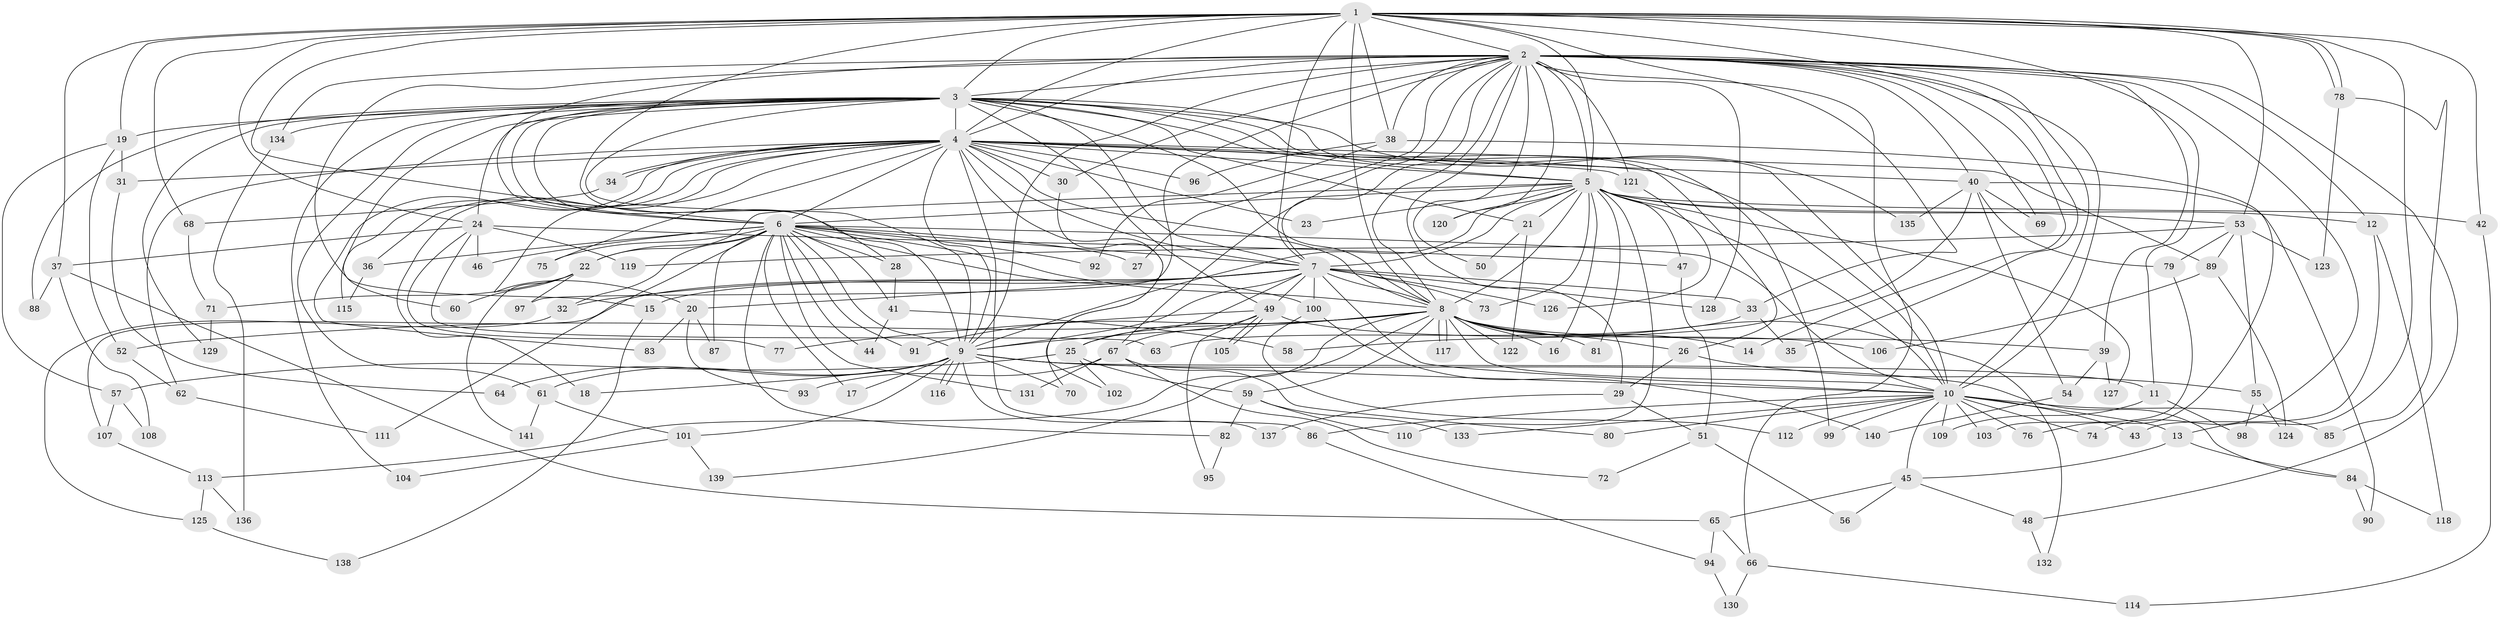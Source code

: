 // Generated by graph-tools (version 1.1) at 2025/49/03/09/25 03:49:36]
// undirected, 141 vertices, 307 edges
graph export_dot {
graph [start="1"]
  node [color=gray90,style=filled];
  1;
  2;
  3;
  4;
  5;
  6;
  7;
  8;
  9;
  10;
  11;
  12;
  13;
  14;
  15;
  16;
  17;
  18;
  19;
  20;
  21;
  22;
  23;
  24;
  25;
  26;
  27;
  28;
  29;
  30;
  31;
  32;
  33;
  34;
  35;
  36;
  37;
  38;
  39;
  40;
  41;
  42;
  43;
  44;
  45;
  46;
  47;
  48;
  49;
  50;
  51;
  52;
  53;
  54;
  55;
  56;
  57;
  58;
  59;
  60;
  61;
  62;
  63;
  64;
  65;
  66;
  67;
  68;
  69;
  70;
  71;
  72;
  73;
  74;
  75;
  76;
  77;
  78;
  79;
  80;
  81;
  82;
  83;
  84;
  85;
  86;
  87;
  88;
  89;
  90;
  91;
  92;
  93;
  94;
  95;
  96;
  97;
  98;
  99;
  100;
  101;
  102;
  103;
  104;
  105;
  106;
  107;
  108;
  109;
  110;
  111;
  112;
  113;
  114;
  115;
  116;
  117;
  118;
  119;
  120;
  121;
  122;
  123;
  124;
  125;
  126;
  127;
  128;
  129;
  130;
  131;
  132;
  133;
  134;
  135;
  136;
  137;
  138;
  139;
  140;
  141;
  1 -- 2;
  1 -- 3;
  1 -- 4;
  1 -- 5;
  1 -- 6;
  1 -- 7;
  1 -- 8;
  1 -- 9;
  1 -- 10;
  1 -- 11;
  1 -- 13;
  1 -- 19;
  1 -- 24;
  1 -- 33;
  1 -- 37;
  1 -- 38;
  1 -- 42;
  1 -- 53;
  1 -- 68;
  1 -- 78;
  1 -- 78;
  2 -- 3;
  2 -- 4;
  2 -- 5;
  2 -- 6;
  2 -- 7;
  2 -- 8;
  2 -- 9;
  2 -- 10;
  2 -- 12;
  2 -- 14;
  2 -- 15;
  2 -- 27;
  2 -- 29;
  2 -- 30;
  2 -- 35;
  2 -- 38;
  2 -- 39;
  2 -- 40;
  2 -- 48;
  2 -- 50;
  2 -- 66;
  2 -- 67;
  2 -- 69;
  2 -- 74;
  2 -- 97;
  2 -- 120;
  2 -- 121;
  2 -- 128;
  2 -- 134;
  3 -- 4;
  3 -- 5;
  3 -- 6;
  3 -- 7;
  3 -- 8;
  3 -- 9;
  3 -- 10;
  3 -- 19;
  3 -- 21;
  3 -- 24;
  3 -- 26;
  3 -- 28;
  3 -- 49;
  3 -- 60;
  3 -- 61;
  3 -- 88;
  3 -- 99;
  3 -- 104;
  3 -- 129;
  3 -- 134;
  3 -- 135;
  4 -- 5;
  4 -- 6;
  4 -- 7;
  4 -- 8;
  4 -- 9;
  4 -- 10;
  4 -- 18;
  4 -- 20;
  4 -- 23;
  4 -- 30;
  4 -- 31;
  4 -- 34;
  4 -- 34;
  4 -- 36;
  4 -- 40;
  4 -- 62;
  4 -- 75;
  4 -- 83;
  4 -- 86;
  4 -- 89;
  4 -- 96;
  4 -- 102;
  4 -- 115;
  4 -- 121;
  5 -- 6;
  5 -- 7;
  5 -- 8;
  5 -- 9;
  5 -- 10;
  5 -- 12;
  5 -- 16;
  5 -- 21;
  5 -- 22;
  5 -- 23;
  5 -- 42;
  5 -- 47;
  5 -- 53;
  5 -- 73;
  5 -- 81;
  5 -- 110;
  5 -- 120;
  5 -- 127;
  6 -- 7;
  6 -- 8;
  6 -- 9;
  6 -- 10;
  6 -- 17;
  6 -- 22;
  6 -- 27;
  6 -- 28;
  6 -- 32;
  6 -- 36;
  6 -- 41;
  6 -- 44;
  6 -- 46;
  6 -- 75;
  6 -- 82;
  6 -- 87;
  6 -- 91;
  6 -- 92;
  6 -- 100;
  6 -- 111;
  6 -- 131;
  7 -- 8;
  7 -- 9;
  7 -- 10;
  7 -- 15;
  7 -- 20;
  7 -- 25;
  7 -- 32;
  7 -- 33;
  7 -- 49;
  7 -- 73;
  7 -- 100;
  7 -- 107;
  7 -- 126;
  7 -- 128;
  8 -- 9;
  8 -- 10;
  8 -- 14;
  8 -- 16;
  8 -- 25;
  8 -- 26;
  8 -- 39;
  8 -- 52;
  8 -- 59;
  8 -- 81;
  8 -- 91;
  8 -- 113;
  8 -- 117;
  8 -- 117;
  8 -- 122;
  8 -- 132;
  8 -- 139;
  9 -- 10;
  9 -- 11;
  9 -- 17;
  9 -- 18;
  9 -- 61;
  9 -- 64;
  9 -- 70;
  9 -- 84;
  9 -- 101;
  9 -- 116;
  9 -- 116;
  9 -- 137;
  10 -- 13;
  10 -- 43;
  10 -- 45;
  10 -- 74;
  10 -- 76;
  10 -- 80;
  10 -- 85;
  10 -- 86;
  10 -- 99;
  10 -- 103;
  10 -- 109;
  10 -- 112;
  10 -- 133;
  11 -- 98;
  11 -- 109;
  12 -- 43;
  12 -- 118;
  13 -- 45;
  13 -- 84;
  15 -- 138;
  19 -- 31;
  19 -- 52;
  19 -- 57;
  20 -- 83;
  20 -- 87;
  20 -- 93;
  21 -- 50;
  21 -- 122;
  22 -- 60;
  22 -- 71;
  22 -- 97;
  22 -- 141;
  24 -- 37;
  24 -- 46;
  24 -- 47;
  24 -- 63;
  24 -- 77;
  24 -- 119;
  25 -- 57;
  25 -- 59;
  25 -- 102;
  26 -- 29;
  26 -- 55;
  28 -- 41;
  29 -- 51;
  29 -- 137;
  30 -- 70;
  31 -- 64;
  32 -- 125;
  33 -- 35;
  33 -- 63;
  34 -- 68;
  36 -- 115;
  37 -- 65;
  37 -- 88;
  37 -- 108;
  38 -- 76;
  38 -- 92;
  38 -- 96;
  39 -- 54;
  39 -- 127;
  40 -- 54;
  40 -- 58;
  40 -- 69;
  40 -- 79;
  40 -- 90;
  40 -- 135;
  41 -- 44;
  41 -- 58;
  42 -- 114;
  45 -- 48;
  45 -- 56;
  45 -- 65;
  47 -- 51;
  48 -- 132;
  49 -- 67;
  49 -- 77;
  49 -- 95;
  49 -- 105;
  49 -- 105;
  49 -- 106;
  51 -- 56;
  51 -- 72;
  52 -- 62;
  53 -- 55;
  53 -- 79;
  53 -- 89;
  53 -- 119;
  53 -- 123;
  54 -- 140;
  55 -- 98;
  55 -- 124;
  57 -- 107;
  57 -- 108;
  59 -- 82;
  59 -- 110;
  59 -- 133;
  61 -- 101;
  61 -- 141;
  62 -- 111;
  65 -- 66;
  65 -- 94;
  66 -- 114;
  66 -- 130;
  67 -- 72;
  67 -- 80;
  67 -- 93;
  67 -- 131;
  68 -- 71;
  71 -- 129;
  78 -- 85;
  78 -- 123;
  79 -- 103;
  82 -- 95;
  84 -- 90;
  84 -- 118;
  86 -- 94;
  89 -- 106;
  89 -- 124;
  94 -- 130;
  100 -- 112;
  100 -- 140;
  101 -- 104;
  101 -- 139;
  107 -- 113;
  113 -- 125;
  113 -- 136;
  121 -- 126;
  125 -- 138;
  134 -- 136;
}
